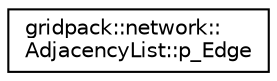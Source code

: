 digraph "Graphical Class Hierarchy"
{
  edge [fontname="Helvetica",fontsize="10",labelfontname="Helvetica",labelfontsize="10"];
  node [fontname="Helvetica",fontsize="10",shape=record];
  rankdir="LR";
  Node1 [label="gridpack::network::\lAdjacencyList::p_Edge",height=0.2,width=0.4,color="black", fillcolor="white", style="filled",URL="$structgridpack_1_1network_1_1_adjacency_list_1_1p___edge.html"];
}
